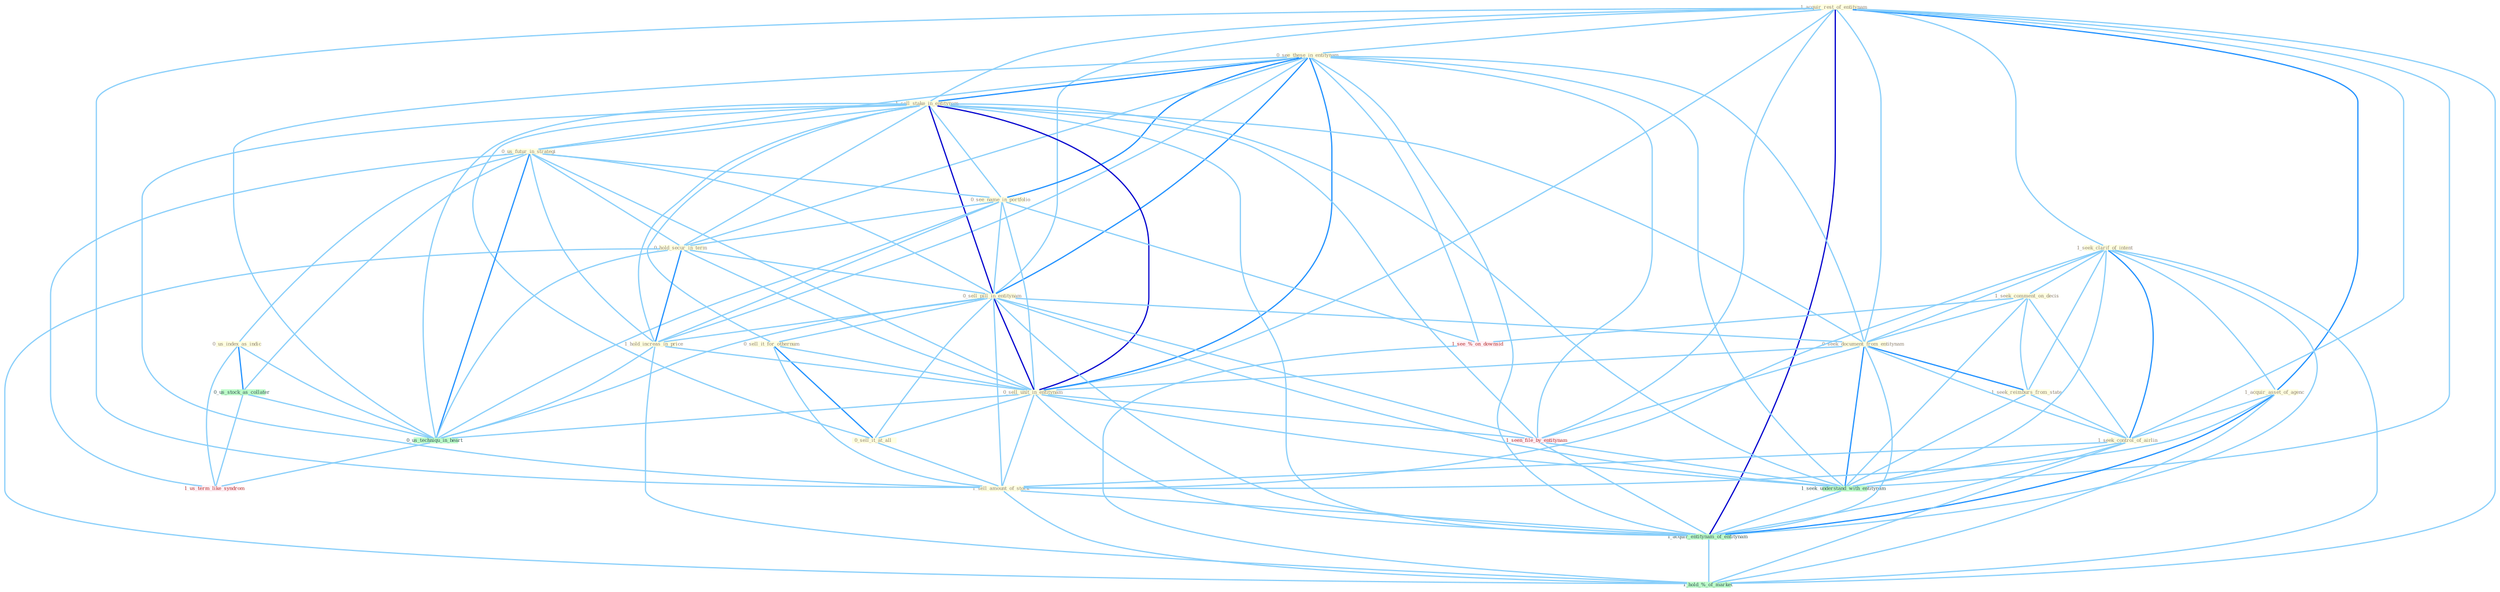Graph G{ 
    node
    [shape=polygon,style=filled,width=.5,height=.06,color="#BDFCC9",fixedsize=true,fontsize=4,
    fontcolor="#2f4f4f"];
    {node
    [color="#ffffe0", fontcolor="#8b7d6b"] "1_acquir_rest_of_entitynam " "0_see_these_in_entitynam " "1_sell_stake_in_entitynam " "0_us_futur_in_strategi " "0_see_name_in_portfolio " "1_seek_clarif_of_intent " "1_seek_comment_on_decis " "0_hold_secur_in_term " "0_us_index_as_indic " "0_sell_pill_in_entitynam " "0_sell_it_for_othernum " "0_seek_document_from_entitynam " "1_seek_reimburs_from_state " "1_acquir_asset_of_agenc " "1_hold_increas_in_price " "0_sell_unit_in_entitynam " "1_seek_control_of_airlin " "0_sell_it_at_all " "1_sell_amount_of_stock "}
{node [color="#fff0f5", fontcolor="#b22222"] "1_seen_file_by_entitynam " "1_see_%_on_downsid " "1_us_term_like_syndrom "}
edge [color="#B0E2FF"];

	"1_acquir_rest_of_entitynam " -- "0_see_these_in_entitynam " [w="1", color="#87cefa" ];
	"1_acquir_rest_of_entitynam " -- "1_sell_stake_in_entitynam " [w="1", color="#87cefa" ];
	"1_acquir_rest_of_entitynam " -- "1_seek_clarif_of_intent " [w="1", color="#87cefa" ];
	"1_acquir_rest_of_entitynam " -- "0_sell_pill_in_entitynam " [w="1", color="#87cefa" ];
	"1_acquir_rest_of_entitynam " -- "0_seek_document_from_entitynam " [w="1", color="#87cefa" ];
	"1_acquir_rest_of_entitynam " -- "1_acquir_asset_of_agenc " [w="2", color="#1e90ff" , len=0.8];
	"1_acquir_rest_of_entitynam " -- "0_sell_unit_in_entitynam " [w="1", color="#87cefa" ];
	"1_acquir_rest_of_entitynam " -- "1_seek_control_of_airlin " [w="1", color="#87cefa" ];
	"1_acquir_rest_of_entitynam " -- "1_sell_amount_of_stock " [w="1", color="#87cefa" ];
	"1_acquir_rest_of_entitynam " -- "1_seen_file_by_entitynam " [w="1", color="#87cefa" ];
	"1_acquir_rest_of_entitynam " -- "1_seek_understand_with_entitynam " [w="1", color="#87cefa" ];
	"1_acquir_rest_of_entitynam " -- "1_acquir_entitynam_of_entitynam " [w="3", color="#0000cd" , len=0.6];
	"1_acquir_rest_of_entitynam " -- "1_hold_%_of_market " [w="1", color="#87cefa" ];
	"0_see_these_in_entitynam " -- "1_sell_stake_in_entitynam " [w="2", color="#1e90ff" , len=0.8];
	"0_see_these_in_entitynam " -- "0_us_futur_in_strategi " [w="1", color="#87cefa" ];
	"0_see_these_in_entitynam " -- "0_see_name_in_portfolio " [w="2", color="#1e90ff" , len=0.8];
	"0_see_these_in_entitynam " -- "0_hold_secur_in_term " [w="1", color="#87cefa" ];
	"0_see_these_in_entitynam " -- "0_sell_pill_in_entitynam " [w="2", color="#1e90ff" , len=0.8];
	"0_see_these_in_entitynam " -- "0_seek_document_from_entitynam " [w="1", color="#87cefa" ];
	"0_see_these_in_entitynam " -- "1_hold_increas_in_price " [w="1", color="#87cefa" ];
	"0_see_these_in_entitynam " -- "0_sell_unit_in_entitynam " [w="2", color="#1e90ff" , len=0.8];
	"0_see_these_in_entitynam " -- "1_seen_file_by_entitynam " [w="1", color="#87cefa" ];
	"0_see_these_in_entitynam " -- "1_seek_understand_with_entitynam " [w="1", color="#87cefa" ];
	"0_see_these_in_entitynam " -- "1_acquir_entitynam_of_entitynam " [w="1", color="#87cefa" ];
	"0_see_these_in_entitynam " -- "0_us_techniqu_in_heart " [w="1", color="#87cefa" ];
	"0_see_these_in_entitynam " -- "1_see_%_on_downsid " [w="1", color="#87cefa" ];
	"1_sell_stake_in_entitynam " -- "0_us_futur_in_strategi " [w="1", color="#87cefa" ];
	"1_sell_stake_in_entitynam " -- "0_see_name_in_portfolio " [w="1", color="#87cefa" ];
	"1_sell_stake_in_entitynam " -- "0_hold_secur_in_term " [w="1", color="#87cefa" ];
	"1_sell_stake_in_entitynam " -- "0_sell_pill_in_entitynam " [w="3", color="#0000cd" , len=0.6];
	"1_sell_stake_in_entitynam " -- "0_sell_it_for_othernum " [w="1", color="#87cefa" ];
	"1_sell_stake_in_entitynam " -- "0_seek_document_from_entitynam " [w="1", color="#87cefa" ];
	"1_sell_stake_in_entitynam " -- "1_hold_increas_in_price " [w="1", color="#87cefa" ];
	"1_sell_stake_in_entitynam " -- "0_sell_unit_in_entitynam " [w="3", color="#0000cd" , len=0.6];
	"1_sell_stake_in_entitynam " -- "0_sell_it_at_all " [w="1", color="#87cefa" ];
	"1_sell_stake_in_entitynam " -- "1_sell_amount_of_stock " [w="1", color="#87cefa" ];
	"1_sell_stake_in_entitynam " -- "1_seen_file_by_entitynam " [w="1", color="#87cefa" ];
	"1_sell_stake_in_entitynam " -- "1_seek_understand_with_entitynam " [w="1", color="#87cefa" ];
	"1_sell_stake_in_entitynam " -- "1_acquir_entitynam_of_entitynam " [w="1", color="#87cefa" ];
	"1_sell_stake_in_entitynam " -- "0_us_techniqu_in_heart " [w="1", color="#87cefa" ];
	"0_us_futur_in_strategi " -- "0_see_name_in_portfolio " [w="1", color="#87cefa" ];
	"0_us_futur_in_strategi " -- "0_hold_secur_in_term " [w="1", color="#87cefa" ];
	"0_us_futur_in_strategi " -- "0_us_index_as_indic " [w="1", color="#87cefa" ];
	"0_us_futur_in_strategi " -- "0_sell_pill_in_entitynam " [w="1", color="#87cefa" ];
	"0_us_futur_in_strategi " -- "1_hold_increas_in_price " [w="1", color="#87cefa" ];
	"0_us_futur_in_strategi " -- "0_sell_unit_in_entitynam " [w="1", color="#87cefa" ];
	"0_us_futur_in_strategi " -- "0_us_stock_as_collater " [w="1", color="#87cefa" ];
	"0_us_futur_in_strategi " -- "0_us_techniqu_in_heart " [w="2", color="#1e90ff" , len=0.8];
	"0_us_futur_in_strategi " -- "1_us_term_like_syndrom " [w="1", color="#87cefa" ];
	"0_see_name_in_portfolio " -- "0_hold_secur_in_term " [w="1", color="#87cefa" ];
	"0_see_name_in_portfolio " -- "0_sell_pill_in_entitynam " [w="1", color="#87cefa" ];
	"0_see_name_in_portfolio " -- "1_hold_increas_in_price " [w="1", color="#87cefa" ];
	"0_see_name_in_portfolio " -- "0_sell_unit_in_entitynam " [w="1", color="#87cefa" ];
	"0_see_name_in_portfolio " -- "0_us_techniqu_in_heart " [w="1", color="#87cefa" ];
	"0_see_name_in_portfolio " -- "1_see_%_on_downsid " [w="1", color="#87cefa" ];
	"1_seek_clarif_of_intent " -- "1_seek_comment_on_decis " [w="1", color="#87cefa" ];
	"1_seek_clarif_of_intent " -- "0_seek_document_from_entitynam " [w="1", color="#87cefa" ];
	"1_seek_clarif_of_intent " -- "1_seek_reimburs_from_state " [w="1", color="#87cefa" ];
	"1_seek_clarif_of_intent " -- "1_acquir_asset_of_agenc " [w="1", color="#87cefa" ];
	"1_seek_clarif_of_intent " -- "1_seek_control_of_airlin " [w="2", color="#1e90ff" , len=0.8];
	"1_seek_clarif_of_intent " -- "1_sell_amount_of_stock " [w="1", color="#87cefa" ];
	"1_seek_clarif_of_intent " -- "1_seek_understand_with_entitynam " [w="1", color="#87cefa" ];
	"1_seek_clarif_of_intent " -- "1_acquir_entitynam_of_entitynam " [w="1", color="#87cefa" ];
	"1_seek_clarif_of_intent " -- "1_hold_%_of_market " [w="1", color="#87cefa" ];
	"1_seek_comment_on_decis " -- "0_seek_document_from_entitynam " [w="1", color="#87cefa" ];
	"1_seek_comment_on_decis " -- "1_seek_reimburs_from_state " [w="1", color="#87cefa" ];
	"1_seek_comment_on_decis " -- "1_seek_control_of_airlin " [w="1", color="#87cefa" ];
	"1_seek_comment_on_decis " -- "1_seek_understand_with_entitynam " [w="1", color="#87cefa" ];
	"1_seek_comment_on_decis " -- "1_see_%_on_downsid " [w="1", color="#87cefa" ];
	"0_hold_secur_in_term " -- "0_sell_pill_in_entitynam " [w="1", color="#87cefa" ];
	"0_hold_secur_in_term " -- "1_hold_increas_in_price " [w="2", color="#1e90ff" , len=0.8];
	"0_hold_secur_in_term " -- "0_sell_unit_in_entitynam " [w="1", color="#87cefa" ];
	"0_hold_secur_in_term " -- "0_us_techniqu_in_heart " [w="1", color="#87cefa" ];
	"0_hold_secur_in_term " -- "1_hold_%_of_market " [w="1", color="#87cefa" ];
	"0_us_index_as_indic " -- "0_us_stock_as_collater " [w="2", color="#1e90ff" , len=0.8];
	"0_us_index_as_indic " -- "0_us_techniqu_in_heart " [w="1", color="#87cefa" ];
	"0_us_index_as_indic " -- "1_us_term_like_syndrom " [w="1", color="#87cefa" ];
	"0_sell_pill_in_entitynam " -- "0_sell_it_for_othernum " [w="1", color="#87cefa" ];
	"0_sell_pill_in_entitynam " -- "0_seek_document_from_entitynam " [w="1", color="#87cefa" ];
	"0_sell_pill_in_entitynam " -- "1_hold_increas_in_price " [w="1", color="#87cefa" ];
	"0_sell_pill_in_entitynam " -- "0_sell_unit_in_entitynam " [w="3", color="#0000cd" , len=0.6];
	"0_sell_pill_in_entitynam " -- "0_sell_it_at_all " [w="1", color="#87cefa" ];
	"0_sell_pill_in_entitynam " -- "1_sell_amount_of_stock " [w="1", color="#87cefa" ];
	"0_sell_pill_in_entitynam " -- "1_seen_file_by_entitynam " [w="1", color="#87cefa" ];
	"0_sell_pill_in_entitynam " -- "1_seek_understand_with_entitynam " [w="1", color="#87cefa" ];
	"0_sell_pill_in_entitynam " -- "1_acquir_entitynam_of_entitynam " [w="1", color="#87cefa" ];
	"0_sell_pill_in_entitynam " -- "0_us_techniqu_in_heart " [w="1", color="#87cefa" ];
	"0_sell_it_for_othernum " -- "0_sell_unit_in_entitynam " [w="1", color="#87cefa" ];
	"0_sell_it_for_othernum " -- "0_sell_it_at_all " [w="2", color="#1e90ff" , len=0.8];
	"0_sell_it_for_othernum " -- "1_sell_amount_of_stock " [w="1", color="#87cefa" ];
	"0_seek_document_from_entitynam " -- "1_seek_reimburs_from_state " [w="2", color="#1e90ff" , len=0.8];
	"0_seek_document_from_entitynam " -- "0_sell_unit_in_entitynam " [w="1", color="#87cefa" ];
	"0_seek_document_from_entitynam " -- "1_seek_control_of_airlin " [w="1", color="#87cefa" ];
	"0_seek_document_from_entitynam " -- "1_seen_file_by_entitynam " [w="1", color="#87cefa" ];
	"0_seek_document_from_entitynam " -- "1_seek_understand_with_entitynam " [w="2", color="#1e90ff" , len=0.8];
	"0_seek_document_from_entitynam " -- "1_acquir_entitynam_of_entitynam " [w="1", color="#87cefa" ];
	"1_seek_reimburs_from_state " -- "1_seek_control_of_airlin " [w="1", color="#87cefa" ];
	"1_seek_reimburs_from_state " -- "1_seek_understand_with_entitynam " [w="1", color="#87cefa" ];
	"1_acquir_asset_of_agenc " -- "1_seek_control_of_airlin " [w="1", color="#87cefa" ];
	"1_acquir_asset_of_agenc " -- "1_sell_amount_of_stock " [w="1", color="#87cefa" ];
	"1_acquir_asset_of_agenc " -- "1_acquir_entitynam_of_entitynam " [w="2", color="#1e90ff" , len=0.8];
	"1_acquir_asset_of_agenc " -- "1_hold_%_of_market " [w="1", color="#87cefa" ];
	"1_hold_increas_in_price " -- "0_sell_unit_in_entitynam " [w="1", color="#87cefa" ];
	"1_hold_increas_in_price " -- "0_us_techniqu_in_heart " [w="1", color="#87cefa" ];
	"1_hold_increas_in_price " -- "1_hold_%_of_market " [w="1", color="#87cefa" ];
	"0_sell_unit_in_entitynam " -- "0_sell_it_at_all " [w="1", color="#87cefa" ];
	"0_sell_unit_in_entitynam " -- "1_sell_amount_of_stock " [w="1", color="#87cefa" ];
	"0_sell_unit_in_entitynam " -- "1_seen_file_by_entitynam " [w="1", color="#87cefa" ];
	"0_sell_unit_in_entitynam " -- "1_seek_understand_with_entitynam " [w="1", color="#87cefa" ];
	"0_sell_unit_in_entitynam " -- "1_acquir_entitynam_of_entitynam " [w="1", color="#87cefa" ];
	"0_sell_unit_in_entitynam " -- "0_us_techniqu_in_heart " [w="1", color="#87cefa" ];
	"1_seek_control_of_airlin " -- "1_sell_amount_of_stock " [w="1", color="#87cefa" ];
	"1_seek_control_of_airlin " -- "1_seek_understand_with_entitynam " [w="1", color="#87cefa" ];
	"1_seek_control_of_airlin " -- "1_acquir_entitynam_of_entitynam " [w="1", color="#87cefa" ];
	"1_seek_control_of_airlin " -- "1_hold_%_of_market " [w="1", color="#87cefa" ];
	"0_sell_it_at_all " -- "1_sell_amount_of_stock " [w="1", color="#87cefa" ];
	"1_sell_amount_of_stock " -- "1_acquir_entitynam_of_entitynam " [w="1", color="#87cefa" ];
	"1_sell_amount_of_stock " -- "1_hold_%_of_market " [w="1", color="#87cefa" ];
	"1_seen_file_by_entitynam " -- "1_seek_understand_with_entitynam " [w="1", color="#87cefa" ];
	"1_seen_file_by_entitynam " -- "1_acquir_entitynam_of_entitynam " [w="1", color="#87cefa" ];
	"0_us_stock_as_collater " -- "0_us_techniqu_in_heart " [w="1", color="#87cefa" ];
	"0_us_stock_as_collater " -- "1_us_term_like_syndrom " [w="1", color="#87cefa" ];
	"1_seek_understand_with_entitynam " -- "1_acquir_entitynam_of_entitynam " [w="1", color="#87cefa" ];
	"1_acquir_entitynam_of_entitynam " -- "1_hold_%_of_market " [w="1", color="#87cefa" ];
	"0_us_techniqu_in_heart " -- "1_us_term_like_syndrom " [w="1", color="#87cefa" ];
	"1_see_%_on_downsid " -- "1_hold_%_of_market " [w="1", color="#87cefa" ];
}